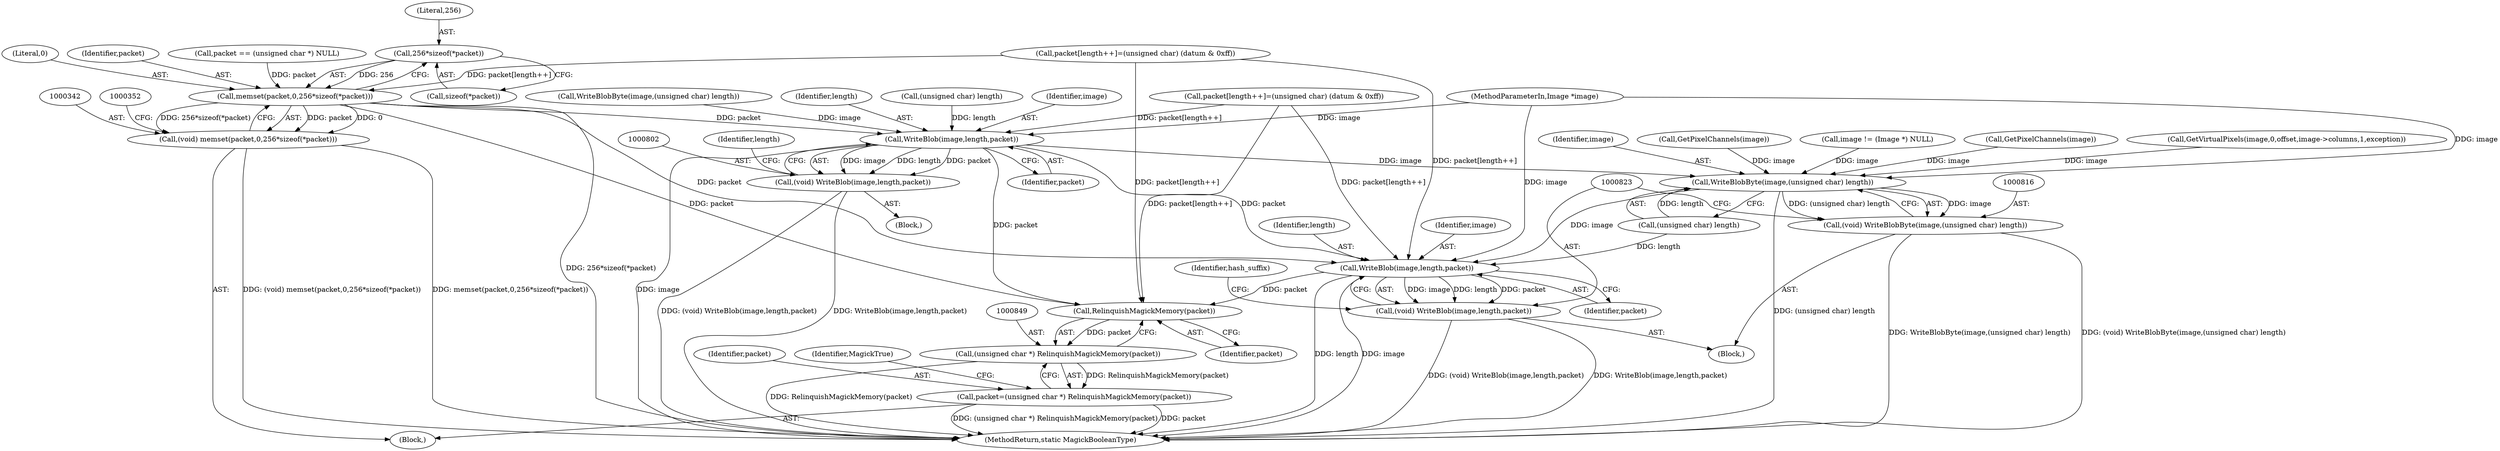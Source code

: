 digraph "0_ImageMagick6_61135001a625364e29bdce83832f043eebde7b5a_0@API" {
"1000346" [label="(Call,256*sizeof(*packet))"];
"1000343" [label="(Call,memset(packet,0,256*sizeof(*packet)))"];
"1000341" [label="(Call,(void) memset(packet,0,256*sizeof(*packet)))"];
"1000803" [label="(Call,WriteBlob(image,length,packet))"];
"1000801" [label="(Call,(void) WriteBlob(image,length,packet))"];
"1000817" [label="(Call,WriteBlobByte(image,(unsigned char) length))"];
"1000815" [label="(Call,(void) WriteBlobByte(image,(unsigned char) length))"];
"1000824" [label="(Call,WriteBlob(image,length,packet))"];
"1000822" [label="(Call,(void) WriteBlob(image,length,packet))"];
"1000850" [label="(Call,RelinquishMagickMemory(packet))"];
"1000848" [label="(Call,(unsigned char *) RelinquishMagickMemory(packet))"];
"1000846" [label="(Call,packet=(unsigned char *) RelinquishMagickMemory(packet))"];
"1000341" [label="(Call,(void) memset(packet,0,256*sizeof(*packet)))"];
"1000826" [label="(Identifier,length)"];
"1000803" [label="(Call,WriteBlob(image,length,packet))"];
"1000796" [label="(Call,WriteBlobByte(image,(unsigned char) length))"];
"1000793" [label="(Block,)"];
"1000801" [label="(Call,(void) WriteBlob(image,length,packet))"];
"1000114" [label="(MethodParameterIn,Image *image)"];
"1000851" [label="(Identifier,packet)"];
"1000268" [label="(Call,packet == (unsigned char *) NULL)"];
"1000815" [label="(Call,(void) WriteBlobByte(image,(unsigned char) length))"];
"1000345" [label="(Literal,0)"];
"1000829" [label="(Identifier,hash_suffix)"];
"1000805" [label="(Identifier,length)"];
"1000824" [label="(Call,WriteBlob(image,length,packet))"];
"1000847" [label="(Identifier,packet)"];
"1000798" [label="(Call,(unsigned char) length)"];
"1000827" [label="(Identifier,packet)"];
"1000144" [label="(Call,packet[length++]=(unsigned char) (datum & 0xff))"];
"1000346" [label="(Call,256*sizeof(*packet))"];
"1000806" [label="(Identifier,packet)"];
"1000804" [label="(Identifier,image)"];
"1000819" [label="(Call,(unsigned char) length)"];
"1000117" [label="(Block,)"];
"1000818" [label="(Identifier,image)"];
"1000814" [label="(Block,)"];
"1000517" [label="(Call,GetPixelChannels(image))"];
"1000779" [label="(Call,packet[length++]=(unsigned char) (datum & 0xff))"];
"1000808" [label="(Identifier,length)"];
"1000222" [label="(Call,image != (Image *) NULL)"];
"1000475" [label="(Call,GetPixelChannels(image))"];
"1000853" [label="(Identifier,MagickTrue)"];
"1000854" [label="(MethodReturn,static MagickBooleanType)"];
"1000344" [label="(Identifier,packet)"];
"1000817" [label="(Call,WriteBlobByte(image,(unsigned char) length))"];
"1000348" [label="(Call,sizeof(*packet))"];
"1000343" [label="(Call,memset(packet,0,256*sizeof(*packet)))"];
"1000822" [label="(Call,(void) WriteBlob(image,length,packet))"];
"1000848" [label="(Call,(unsigned char *) RelinquishMagickMemory(packet))"];
"1000850" [label="(Call,RelinquishMagickMemory(packet))"];
"1000846" [label="(Call,packet=(unsigned char *) RelinquishMagickMemory(packet))"];
"1000347" [label="(Literal,256)"];
"1000445" [label="(Call,GetVirtualPixels(image,0,offset,image->columns,1,exception))"];
"1000825" [label="(Identifier,image)"];
"1000346" -> "1000343"  [label="AST: "];
"1000346" -> "1000348"  [label="CFG: "];
"1000347" -> "1000346"  [label="AST: "];
"1000348" -> "1000346"  [label="AST: "];
"1000343" -> "1000346"  [label="CFG: "];
"1000346" -> "1000343"  [label="DDG: 256"];
"1000343" -> "1000341"  [label="AST: "];
"1000344" -> "1000343"  [label="AST: "];
"1000345" -> "1000343"  [label="AST: "];
"1000341" -> "1000343"  [label="CFG: "];
"1000343" -> "1000854"  [label="DDG: 256*sizeof(*packet)"];
"1000343" -> "1000341"  [label="DDG: packet"];
"1000343" -> "1000341"  [label="DDG: 0"];
"1000343" -> "1000341"  [label="DDG: 256*sizeof(*packet)"];
"1000268" -> "1000343"  [label="DDG: packet"];
"1000144" -> "1000343"  [label="DDG: packet[length++]"];
"1000343" -> "1000803"  [label="DDG: packet"];
"1000343" -> "1000824"  [label="DDG: packet"];
"1000343" -> "1000850"  [label="DDG: packet"];
"1000341" -> "1000117"  [label="AST: "];
"1000342" -> "1000341"  [label="AST: "];
"1000352" -> "1000341"  [label="CFG: "];
"1000341" -> "1000854"  [label="DDG: memset(packet,0,256*sizeof(*packet))"];
"1000341" -> "1000854"  [label="DDG: (void) memset(packet,0,256*sizeof(*packet))"];
"1000803" -> "1000801"  [label="AST: "];
"1000803" -> "1000806"  [label="CFG: "];
"1000804" -> "1000803"  [label="AST: "];
"1000805" -> "1000803"  [label="AST: "];
"1000806" -> "1000803"  [label="AST: "];
"1000801" -> "1000803"  [label="CFG: "];
"1000803" -> "1000854"  [label="DDG: image"];
"1000803" -> "1000801"  [label="DDG: image"];
"1000803" -> "1000801"  [label="DDG: length"];
"1000803" -> "1000801"  [label="DDG: packet"];
"1000796" -> "1000803"  [label="DDG: image"];
"1000114" -> "1000803"  [label="DDG: image"];
"1000798" -> "1000803"  [label="DDG: length"];
"1000779" -> "1000803"  [label="DDG: packet[length++]"];
"1000803" -> "1000817"  [label="DDG: image"];
"1000803" -> "1000824"  [label="DDG: packet"];
"1000803" -> "1000850"  [label="DDG: packet"];
"1000801" -> "1000793"  [label="AST: "];
"1000802" -> "1000801"  [label="AST: "];
"1000808" -> "1000801"  [label="CFG: "];
"1000801" -> "1000854"  [label="DDG: WriteBlob(image,length,packet)"];
"1000801" -> "1000854"  [label="DDG: (void) WriteBlob(image,length,packet)"];
"1000817" -> "1000815"  [label="AST: "];
"1000817" -> "1000819"  [label="CFG: "];
"1000818" -> "1000817"  [label="AST: "];
"1000819" -> "1000817"  [label="AST: "];
"1000815" -> "1000817"  [label="CFG: "];
"1000817" -> "1000854"  [label="DDG: (unsigned char) length"];
"1000817" -> "1000815"  [label="DDG: image"];
"1000817" -> "1000815"  [label="DDG: (unsigned char) length"];
"1000222" -> "1000817"  [label="DDG: image"];
"1000475" -> "1000817"  [label="DDG: image"];
"1000517" -> "1000817"  [label="DDG: image"];
"1000445" -> "1000817"  [label="DDG: image"];
"1000114" -> "1000817"  [label="DDG: image"];
"1000819" -> "1000817"  [label="DDG: length"];
"1000817" -> "1000824"  [label="DDG: image"];
"1000815" -> "1000814"  [label="AST: "];
"1000816" -> "1000815"  [label="AST: "];
"1000823" -> "1000815"  [label="CFG: "];
"1000815" -> "1000854"  [label="DDG: WriteBlobByte(image,(unsigned char) length)"];
"1000815" -> "1000854"  [label="DDG: (void) WriteBlobByte(image,(unsigned char) length)"];
"1000824" -> "1000822"  [label="AST: "];
"1000824" -> "1000827"  [label="CFG: "];
"1000825" -> "1000824"  [label="AST: "];
"1000826" -> "1000824"  [label="AST: "];
"1000827" -> "1000824"  [label="AST: "];
"1000822" -> "1000824"  [label="CFG: "];
"1000824" -> "1000854"  [label="DDG: length"];
"1000824" -> "1000854"  [label="DDG: image"];
"1000824" -> "1000822"  [label="DDG: image"];
"1000824" -> "1000822"  [label="DDG: length"];
"1000824" -> "1000822"  [label="DDG: packet"];
"1000114" -> "1000824"  [label="DDG: image"];
"1000819" -> "1000824"  [label="DDG: length"];
"1000779" -> "1000824"  [label="DDG: packet[length++]"];
"1000144" -> "1000824"  [label="DDG: packet[length++]"];
"1000824" -> "1000850"  [label="DDG: packet"];
"1000822" -> "1000814"  [label="AST: "];
"1000823" -> "1000822"  [label="AST: "];
"1000829" -> "1000822"  [label="CFG: "];
"1000822" -> "1000854"  [label="DDG: WriteBlob(image,length,packet)"];
"1000822" -> "1000854"  [label="DDG: (void) WriteBlob(image,length,packet)"];
"1000850" -> "1000848"  [label="AST: "];
"1000850" -> "1000851"  [label="CFG: "];
"1000851" -> "1000850"  [label="AST: "];
"1000848" -> "1000850"  [label="CFG: "];
"1000850" -> "1000848"  [label="DDG: packet"];
"1000144" -> "1000850"  [label="DDG: packet[length++]"];
"1000779" -> "1000850"  [label="DDG: packet[length++]"];
"1000848" -> "1000846"  [label="AST: "];
"1000849" -> "1000848"  [label="AST: "];
"1000846" -> "1000848"  [label="CFG: "];
"1000848" -> "1000854"  [label="DDG: RelinquishMagickMemory(packet)"];
"1000848" -> "1000846"  [label="DDG: RelinquishMagickMemory(packet)"];
"1000846" -> "1000117"  [label="AST: "];
"1000847" -> "1000846"  [label="AST: "];
"1000853" -> "1000846"  [label="CFG: "];
"1000846" -> "1000854"  [label="DDG: (unsigned char *) RelinquishMagickMemory(packet)"];
"1000846" -> "1000854"  [label="DDG: packet"];
}
